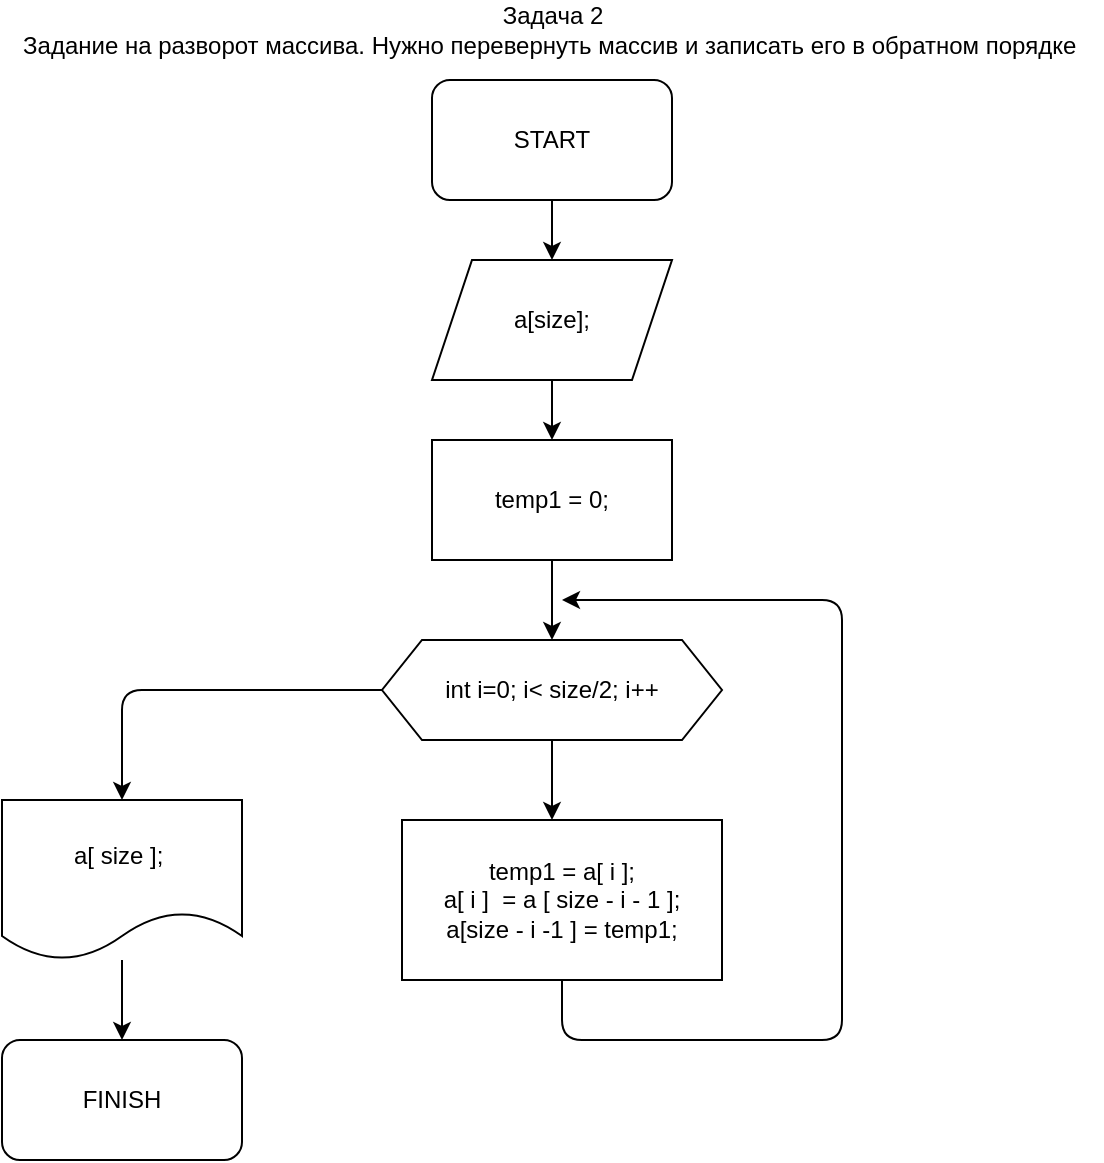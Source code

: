 <mxfile>
    <diagram id="7XkHW322nsJzNrd920ZN" name="Страница 1">
        <mxGraphModel dx="374" dy="396" grid="1" gridSize="10" guides="1" tooltips="1" connect="1" arrows="1" fold="1" page="1" pageScale="1" pageWidth="827" pageHeight="1169" math="0" shadow="0">
            <root>
                <mxCell id="0"/>
                <mxCell id="1" parent="0"/>
                <mxCell id="39" style="edgeStyle=none;html=1;entryX=0.5;entryY=0;entryDx=0;entryDy=0;" parent="1" source="2" target="38" edge="1">
                    <mxGeometry relative="1" as="geometry"/>
                </mxCell>
                <mxCell id="2" value="START" style="rounded=1;whiteSpace=wrap;html=1;" parent="1" vertex="1">
                    <mxGeometry x="315" y="40" width="120" height="60" as="geometry"/>
                </mxCell>
                <mxCell id="37" value="Задача 2&lt;br&gt;Задание на разворот массива. Нужно перевернуть массив и записать его в обратном порядке&amp;nbsp;" style="text;html=1;align=center;verticalAlign=middle;resizable=0;points=[];autosize=1;strokeColor=none;fillColor=none;" parent="1" vertex="1">
                    <mxGeometry x="100" width="550" height="30" as="geometry"/>
                </mxCell>
                <mxCell id="41" style="edgeStyle=none;html=1;entryX=0.5;entryY=0;entryDx=0;entryDy=0;" parent="1" source="38" target="40" edge="1">
                    <mxGeometry relative="1" as="geometry"/>
                </mxCell>
                <mxCell id="38" value="a[size];" style="shape=parallelogram;perimeter=parallelogramPerimeter;whiteSpace=wrap;html=1;fixedSize=1;" parent="1" vertex="1">
                    <mxGeometry x="315" y="130" width="120" height="60" as="geometry"/>
                </mxCell>
                <mxCell id="44" style="edgeStyle=none;html=1;entryX=0.5;entryY=0;entryDx=0;entryDy=0;" parent="1" source="40" target="42" edge="1">
                    <mxGeometry relative="1" as="geometry"/>
                </mxCell>
                <mxCell id="40" value="temp1 = 0;" style="rounded=0;whiteSpace=wrap;html=1;" parent="1" vertex="1">
                    <mxGeometry x="315" y="220" width="120" height="60" as="geometry"/>
                </mxCell>
                <mxCell id="46" style="edgeStyle=none;html=1;entryX=0.5;entryY=0;entryDx=0;entryDy=0;" parent="1" source="42" edge="1">
                    <mxGeometry relative="1" as="geometry">
                        <mxPoint x="375" y="410" as="targetPoint"/>
                    </mxGeometry>
                </mxCell>
                <mxCell id="61" style="edgeStyle=none;html=1;entryX=0.5;entryY=0;entryDx=0;entryDy=0;" parent="1" source="42" target="60" edge="1">
                    <mxGeometry relative="1" as="geometry">
                        <Array as="points">
                            <mxPoint x="160" y="345"/>
                        </Array>
                    </mxGeometry>
                </mxCell>
                <mxCell id="42" value="int i=0; i&amp;lt; size/2; i++" style="shape=hexagon;perimeter=hexagonPerimeter2;whiteSpace=wrap;html=1;fixedSize=1;" parent="1" vertex="1">
                    <mxGeometry x="290" y="320" width="170" height="50" as="geometry"/>
                </mxCell>
                <mxCell id="65" style="edgeStyle=none;html=1;entryX=0.5;entryY=0;entryDx=0;entryDy=0;" parent="1" source="60" target="64" edge="1">
                    <mxGeometry relative="1" as="geometry"/>
                </mxCell>
                <mxCell id="60" value="a[ size ];&amp;nbsp;" style="shape=document;whiteSpace=wrap;html=1;boundedLbl=1;" parent="1" vertex="1">
                    <mxGeometry x="100" y="400" width="120" height="80" as="geometry"/>
                </mxCell>
                <mxCell id="66" style="edgeStyle=none;html=1;" parent="1" source="63" edge="1">
                    <mxGeometry relative="1" as="geometry">
                        <mxPoint x="380" y="300" as="targetPoint"/>
                        <Array as="points">
                            <mxPoint x="380" y="520"/>
                            <mxPoint x="520" y="520"/>
                            <mxPoint x="520" y="300"/>
                        </Array>
                    </mxGeometry>
                </mxCell>
                <mxCell id="63" value="temp1 = a[ i ];&lt;br&gt;a[ i ]&amp;nbsp;&amp;nbsp;= a [ size - i - 1 ];&lt;br&gt;a[size - i -1 ] = temp1;" style="rounded=0;whiteSpace=wrap;html=1;" parent="1" vertex="1">
                    <mxGeometry x="300" y="410" width="160" height="80" as="geometry"/>
                </mxCell>
                <mxCell id="64" value="FINISH" style="rounded=1;whiteSpace=wrap;html=1;" parent="1" vertex="1">
                    <mxGeometry x="100" y="520" width="120" height="60" as="geometry"/>
                </mxCell>
            </root>
        </mxGraphModel>
    </diagram>
</mxfile>
